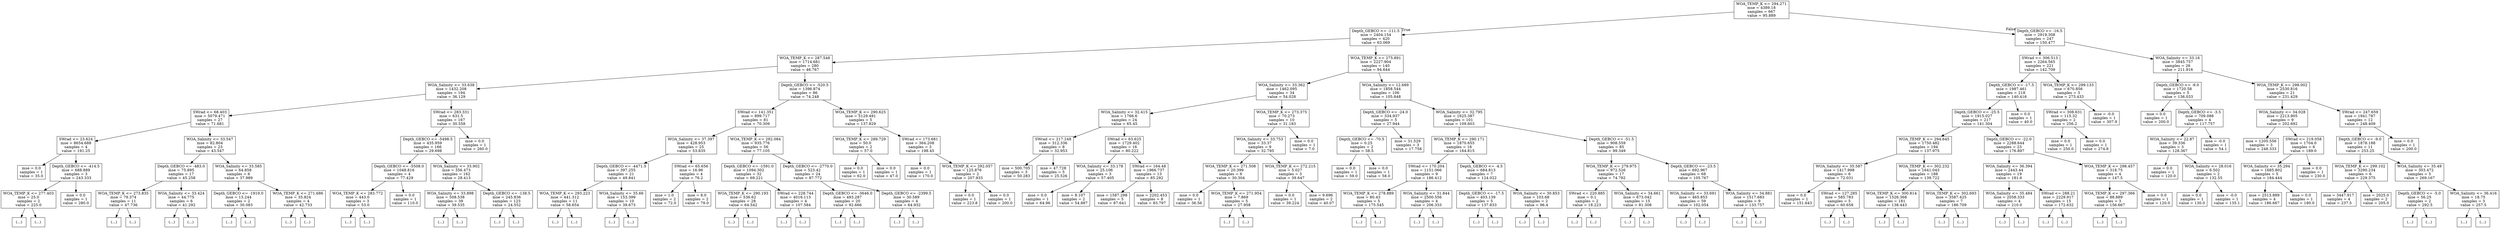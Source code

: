 digraph Tree {
node [shape=box] ;
0 [label="WOA_TEMP_K <= 294.271\nmse = 4389.18\nsamples = 667\nvalue = 95.889"] ;
1 [label="Depth_GEBCO <= -111.5\nmse = 2404.154\nsamples = 420\nvalue = 63.069"] ;
0 -> 1 [labeldistance=2.5, labelangle=45, headlabel="True"] ;
2 [label="WOA_TEMP_K <= 287.548\nmse = 1714.681\nsamples = 280\nvalue = 46.767"] ;
1 -> 2 ;
3 [label="WOA_Salinity <= 33.638\nmse = 1432.208\nsamples = 194\nvalue = 36.129"] ;
2 -> 3 ;
4 [label="SWrad <= 68.403\nmse = 5079.471\nsamples = 27\nvalue = 71.681"] ;
3 -> 4 ;
5 [label="SWrad <= 23.624\nmse = 8654.688\nsamples = 4\nvalue = 191.25"] ;
4 -> 5 ;
6 [label="mse = 0.0\nsamples = 1\nvalue = 35.0"] ;
5 -> 6 ;
7 [label="Depth_GEBCO <= -414.5\nmse = 688.889\nsamples = 3\nvalue = 243.333"] ;
5 -> 7 ;
8 [label="WOA_TEMP_K <= 277.403\nmse = 25.0\nsamples = 2\nvalue = 225.0"] ;
7 -> 8 ;
9 [label="(...)"] ;
8 -> 9 ;
10 [label="(...)"] ;
8 -> 10 ;
11 [label="mse = 0.0\nsamples = 1\nvalue = 280.0"] ;
7 -> 11 ;
12 [label="WOA_Salinity <= 33.547\nmse = 82.804\nsamples = 23\nvalue = 43.547"] ;
4 -> 12 ;
13 [label="Depth_GEBCO <= -483.0\nmse = 75.895\nsamples = 17\nvalue = 45.258"] ;
12 -> 13 ;
14 [label="WOA_TEMP_K <= 273.835\nmse = 79.374\nsamples = 11\nvalue = 47.736"] ;
13 -> 14 ;
15 [label="(...)"] ;
14 -> 15 ;
18 [label="(...)"] ;
14 -> 18 ;
29 [label="WOA_Salinity <= 33.424\nmse = 44.775\nsamples = 6\nvalue = 41.292"] ;
13 -> 29 ;
30 [label="(...)"] ;
29 -> 30 ;
35 [label="(...)"] ;
29 -> 35 ;
36 [label="WOA_Salinity <= 33.585\nmse = 64.858\nsamples = 6\nvalue = 37.989"] ;
12 -> 36 ;
37 [label="Depth_GEBCO <= -1919.0\nmse = 13.244\nsamples = 2\nvalue = 30.083"] ;
36 -> 37 ;
38 [label="(...)"] ;
37 -> 38 ;
39 [label="(...)"] ;
37 -> 39 ;
40 [label="WOA_TEMP_K <= 271.686\nmse = 35.824\nsamples = 4\nvalue = 42.733"] ;
36 -> 40 ;
41 [label="(...)"] ;
40 -> 41 ;
42 [label="(...)"] ;
40 -> 42 ;
47 [label="SWrad <= 283.331\nmse = 631.5\nsamples = 167\nvalue = 30.558"] ;
3 -> 47 ;
48 [label="Depth_GEBCO <= -5498.5\nmse = 435.959\nsamples = 166\nvalue = 29.698"] ;
47 -> 48 ;
49 [label="Depth_GEBCO <= -5508.0\nmse = 1048.816\nsamples = 4\nvalue = 77.429"] ;
48 -> 49 ;
50 [label="WOA_TEMP_K <= 283.772\nmse = 443.0\nsamples = 3\nvalue = 53.0"] ;
49 -> 50 ;
51 [label="(...)"] ;
50 -> 51 ;
52 [label="(...)"] ;
50 -> 52 ;
53 [label="mse = 0.0\nsamples = 1\nvalue = 110.0"] ;
49 -> 53 ;
54 [label="WOA_Salinity <= 33.902\nmse = 356.473\nsamples = 162\nvalue = 28.413"] ;
48 -> 54 ;
55 [label="WOA_Salinity <= 33.898\nmse = 508.538\nsamples = 39\nvalue = 39.535"] ;
54 -> 55 ;
56 [label="(...)"] ;
55 -> 56 ;
129 [label="(...)"] ;
55 -> 129 ;
130 [label="Depth_GEBCO <= -138.5\nmse = 245.836\nsamples = 123\nvalue = 24.552"] ;
54 -> 130 ;
131 [label="(...)"] ;
130 -> 131 ;
282 [label="(...)"] ;
130 -> 282 ;
299 [label="mse = 0.0\nsamples = 1\nvalue = 260.0"] ;
47 -> 299 ;
300 [label="Depth_GEBCO <= -520.5\nmse = 1396.874\nsamples = 86\nvalue = 74.248"] ;
2 -> 300 ;
301 [label="SWrad <= 141.351\nmse = 899.717\nsamples = 81\nvalue = 70.309"] ;
300 -> 301 ;
302 [label="WOA_Salinity <= 37.397\nmse = 428.953\nsamples = 25\nvalue = 53.835"] ;
301 -> 302 ;
303 [label="Depth_GEBCO <= -4471.5\nmse = 397.255\nsamples = 21\nvalue = 49.841"] ;
302 -> 303 ;
304 [label="WOA_TEMP_K <= 293.223\nmse = 441.312\nsamples = 11\nvalue = 58.654"] ;
303 -> 304 ;
305 [label="(...)"] ;
304 -> 305 ;
324 [label="(...)"] ;
304 -> 324 ;
325 [label="WOA_Salinity <= 35.66\nmse = 153.399\nsamples = 10\nvalue = 39.673"] ;
303 -> 325 ;
326 [label="(...)"] ;
325 -> 326 ;
329 [label="(...)"] ;
325 -> 329 ;
344 [label="SWrad <= 65.656\nmse = 16.96\nsamples = 4\nvalue = 76.2"] ;
302 -> 344 ;
345 [label="mse = 1.0\nsamples = 2\nvalue = 72.0"] ;
344 -> 345 ;
346 [label="mse = 8.0\nsamples = 2\nvalue = 79.0"] ;
344 -> 346 ;
347 [label="WOA_TEMP_K <= 292.084\nmse = 935.776\nsamples = 56\nvalue = 77.105"] ;
301 -> 347 ;
348 [label="Depth_GEBCO <= -1591.0\nmse = 1094.302\nsamples = 32\nvalue = 69.221"] ;
347 -> 348 ;
349 [label="WOA_TEMP_K <= 290.193\nmse = 536.62\nsamples = 28\nvalue = 64.542"] ;
348 -> 349 ;
350 [label="(...)"] ;
349 -> 350 ;
361 [label="(...)"] ;
349 -> 361 ;
394 [label="SWrad <= 228.744\nmse = 4016.113\nsamples = 4\nvalue = 107.584"] ;
348 -> 394 ;
395 [label="(...)"] ;
394 -> 395 ;
396 [label="(...)"] ;
394 -> 396 ;
397 [label="Depth_GEBCO <= -2770.0\nmse = 523.42\nsamples = 24\nvalue = 87.772"] ;
347 -> 397 ;
398 [label="Depth_GEBCO <= -3646.0\nmse = 493.287\nsamples = 20\nvalue = 92.666"] ;
397 -> 398 ;
399 [label="(...)"] ;
398 -> 399 ;
422 [label="(...)"] ;
398 -> 422 ;
433 [label="Depth_GEBCO <= -2399.5\nmse = 30.589\nsamples = 4\nvalue = 64.932"] ;
397 -> 433 ;
434 [label="(...)"] ;
433 -> 434 ;
435 [label="(...)"] ;
433 -> 435 ;
438 [label="WOA_TEMP_K <= 290.625\nmse = 5129.491\nsamples = 5\nvalue = 137.829"] ;
300 -> 438 ;
439 [label="WOA_TEMP_K <= 289.729\nmse = 50.0\nsamples = 2\nvalue = 57.0"] ;
438 -> 439 ;
440 [label="mse = 0.0\nsamples = 1\nvalue = 62.0"] ;
439 -> 440 ;
441 [label="mse = 0.0\nsamples = 1\nvalue = 47.0"] ;
439 -> 441 ;
442 [label="SWrad <= 173.681\nmse = 364.208\nsamples = 3\nvalue = 198.45"] ;
438 -> 442 ;
443 [label="mse = 0.0\nsamples = 1\nvalue = 170.0"] ;
442 -> 443 ;
444 [label="WOA_TEMP_K <= 292.057\nmse = 125.876\nsamples = 2\nvalue = 207.933"] ;
442 -> 444 ;
445 [label="mse = 0.0\nsamples = 1\nvalue = 223.8"] ;
444 -> 445 ;
446 [label="mse = 0.0\nsamples = 1\nvalue = 200.0"] ;
444 -> 446 ;
447 [label="WOA_TEMP_K <= 275.891\nmse = 2227.904\nsamples = 140\nvalue = 94.644"] ;
1 -> 447 ;
448 [label="WOA_Salinity <= 33.362\nmse = 1462.095\nsamples = 34\nvalue = 54.028"] ;
447 -> 448 ;
449 [label="WOA_Salinity <= 32.415\nmse = 1766.6\nsamples = 24\nvalue = 65.45"] ;
448 -> 449 ;
450 [label="SWrad <= 217.248\nmse = 312.336\nsamples = 8\nvalue = 32.953"] ;
449 -> 450 ;
451 [label="mse = 500.705\nsamples = 3\nvalue = 50.283"] ;
450 -> 451 ;
452 [label="mse = 47.728\nsamples = 5\nvalue = 25.526"] ;
450 -> 452 ;
453 [label="SWrad <= 63.625\nmse = 1729.402\nsamples = 16\nvalue = 80.222"] ;
449 -> 453 ;
454 [label="WOA_Salinity <= 33.178\nmse = 25.106\nsamples = 3\nvalue = 57.405"] ;
453 -> 454 ;
455 [label="mse = 0.0\nsamples = 1\nvalue = 64.96"] ;
454 -> 455 ;
456 [label="mse = 8.107\nsamples = 2\nvalue = 54.887"] ;
454 -> 456 ;
457 [label="SWrad <= 164.48\nmse = 1966.737\nsamples = 13\nvalue = 85.292"] ;
453 -> 457 ;
458 [label="mse = 1587.298\nsamples = 5\nvalue = 87.641"] ;
457 -> 458 ;
459 [label="mse = 2202.453\nsamples = 8\nvalue = 83.797"] ;
457 -> 459 ;
460 [label="WOA_TEMP_K <= 273.375\nmse = 70.273\nsamples = 10\nvalue = 31.183"] ;
448 -> 460 ;
461 [label="WOA_Salinity <= 33.753\nmse = 33.37\nsamples = 9\nvalue = 32.795"] ;
460 -> 461 ;
462 [label="WOA_TEMP_K <= 271.508\nmse = 20.399\nsamples = 6\nvalue = 30.304"] ;
461 -> 462 ;
463 [label="mse = 0.0\nsamples = 1\nvalue = 36.56"] ;
462 -> 463 ;
464 [label="WOA_TEMP_K <= 271.954\nmse = 7.869\nsamples = 5\nvalue = 27.958"] ;
462 -> 464 ;
465 [label="(...)"] ;
464 -> 465 ;
470 [label="(...)"] ;
464 -> 470 ;
471 [label="WOA_TEMP_K <= 272.215\nmse = 5.027\nsamples = 3\nvalue = 39.647"] ;
461 -> 471 ;
472 [label="mse = 0.0\nsamples = 1\nvalue = 39.224"] ;
471 -> 472 ;
473 [label="mse = 9.696\nsamples = 2\nvalue = 40.07"] ;
471 -> 473 ;
474 [label="mse = 0.0\nsamples = 1\nvalue = 7.0"] ;
460 -> 474 ;
475 [label="WOA_Salinity <= 12.689\nmse = 1858.544\nsamples = 106\nvalue = 105.848"] ;
447 -> 475 ;
476 [label="Depth_GEBCO <= -24.0\nmse = 334.937\nsamples = 5\nvalue = 27.944"] ;
475 -> 476 ;
477 [label="Depth_GEBCO <= -70.5\nmse = 0.25\nsamples = 2\nvalue = 58.5"] ;
476 -> 477 ;
478 [label="mse = 0.0\nsamples = 1\nvalue = 59.0"] ;
477 -> 478 ;
479 [label="mse = 0.0\nsamples = 1\nvalue = 58.0"] ;
477 -> 479 ;
480 [label="mse = 31.529\nsamples = 3\nvalue = 17.758"] ;
476 -> 480 ;
481 [label="WOA_Salinity <= 32.795\nmse = 1625.387\nsamples = 101\nvalue = 109.603"] ;
475 -> 481 ;
482 [label="WOA_TEMP_K <= 290.171\nmse = 1870.655\nsamples = 16\nvalue = 164.815"] ;
481 -> 482 ;
483 [label="SWrad <= 170.204\nmse = 1151.066\nsamples = 9\nvalue = 186.412"] ;
482 -> 483 ;
484 [label="WOA_TEMP_K <= 278.889\nmse = 80.43\nsamples = 5\nvalue = 175.545"] ;
483 -> 484 ;
485 [label="(...)"] ;
484 -> 485 ;
488 [label="(...)"] ;
484 -> 488 ;
491 [label="WOA_Salinity <= 31.844\nmse = 2500.556\nsamples = 4\nvalue = 206.333"] ;
483 -> 491 ;
492 [label="(...)"] ;
491 -> 492 ;
495 [label="(...)"] ;
491 -> 495 ;
498 [label="Depth_GEBCO <= -4.5\nmse = 684.813\nsamples = 7\nvalue = 124.022"] ;
482 -> 498 ;
499 [label="Depth_GEBCO <= -17.5\nmse = 403.139\nsamples = 5\nvalue = 137.833"] ;
498 -> 499 ;
500 [label="(...)"] ;
499 -> 500 ;
503 [label="(...)"] ;
499 -> 503 ;
508 [label="WOA_Salinity <= 30.853\nmse = 103.68\nsamples = 2\nvalue = 96.4"] ;
498 -> 508 ;
509 [label="(...)"] ;
508 -> 509 ;
510 [label="(...)"] ;
508 -> 510 ;
511 [label="Depth_GEBCO <= -51.5\nmse = 908.559\nsamples = 85\nvalue = 99.349"] ;
481 -> 511 ;
512 [label="WOA_TEMP_K <= 279.975\nmse = 972.526\nsamples = 17\nvalue = 74.782"] ;
511 -> 512 ;
513 [label="SWrad <= 220.885\nmse = 0.1\nsamples = 2\nvalue = 18.223"] ;
512 -> 513 ;
514 [label="(...)"] ;
513 -> 514 ;
515 [label="(...)"] ;
513 -> 515 ;
516 [label="WOA_Salinity <= 34.661\nmse = 673.042\nsamples = 15\nvalue = 81.308"] ;
512 -> 516 ;
517 [label="(...)"] ;
516 -> 517 ;
534 [label="(...)"] ;
516 -> 534 ;
545 [label="Depth_GEBCO <= -23.5\nmse = 692.967\nsamples = 68\nvalue = 105.767"] ;
511 -> 545 ;
546 [label="WOA_Salinity <= 33.691\nmse = 465.853\nsamples = 59\nvalue = 102.054"] ;
545 -> 546 ;
547 [label="(...)"] ;
546 -> 547 ;
558 [label="(...)"] ;
546 -> 558 ;
625 [label="WOA_Salinity <= 34.881\nmse = 1517.683\nsamples = 9\nvalue = 133.757"] ;
545 -> 625 ;
626 [label="(...)"] ;
625 -> 626 ;
637 [label="(...)"] ;
625 -> 637 ;
642 [label="Depth_GEBCO <= -16.5\nmse = 2919.308\nsamples = 247\nvalue = 150.477"] ;
0 -> 642 [labeldistance=2.5, labelangle=-45, headlabel="False"] ;
643 [label="SWrad <= 306.513\nmse = 2264.565\nsamples = 221\nvalue = 142.709"] ;
642 -> 643 ;
644 [label="Depth_GEBCO <= -17.5\nmse = 1987.461\nsamples = 218\nvalue = 140.416"] ;
643 -> 644 ;
645 [label="Depth_GEBCO <= -25.5\nmse = 1915.027\nsamples = 217\nvalue = 141.304"] ;
644 -> 645 ;
646 [label="WOA_TEMP_K <= 294.645\nmse = 1750.482\nsamples = 194\nvalue = 137.975"] ;
645 -> 646 ;
647 [label="WOA_Salinity <= 35.587\nmse = 1417.998\nsamples = 6\nvalue = 72.031"] ;
646 -> 647 ;
648 [label="mse = 0.0\nsamples = 1\nvalue = 151.643"] ;
647 -> 648 ;
649 [label="SWrad <= 127.285\nmse = 585.783\nsamples = 5\nvalue = 60.658"] ;
647 -> 649 ;
650 [label="(...)"] ;
649 -> 650 ;
651 [label="(...)"] ;
649 -> 651 ;
656 [label="WOA_TEMP_K <= 302.232\nmse = 1641.043\nsamples = 188\nvalue = 139.722"] ;
646 -> 656 ;
657 [label="WOA_TEMP_K <= 300.814\nmse = 1526.368\nsamples = 181\nvalue = 138.443"] ;
656 -> 657 ;
658 [label="(...)"] ;
657 -> 658 ;
913 [label="(...)"] ;
657 -> 913 ;
960 [label="WOA_TEMP_K <= 302.693\nmse = 3587.425\nsamples = 7\nvalue = 186.709"] ;
656 -> 960 ;
961 [label="(...)"] ;
960 -> 961 ;
968 [label="(...)"] ;
960 -> 968 ;
971 [label="Depth_GEBCO <= -22.0\nmse = 2288.644\nsamples = 23\nvalue = 176.897"] ;
645 -> 971 ;
972 [label="WOA_Salinity <= 36.394\nmse = 2443.44\nsamples = 19\nvalue = 181.6"] ;
971 -> 972 ;
973 [label="WOA_Salinity <= 35.484\nmse = 2058.333\nsamples = 4\nvalue = 210.0"] ;
972 -> 973 ;
974 [label="(...)"] ;
973 -> 974 ;
975 [label="(...)"] ;
973 -> 975 ;
976 [label="SWrad <= 288.21\nmse = 2229.917\nsamples = 15\nvalue = 172.632"] ;
972 -> 976 ;
977 [label="(...)"] ;
976 -> 977 ;
986 [label="(...)"] ;
976 -> 986 ;
987 [label="WOA_TEMP_K <= 298.457\nmse = 318.75\nsamples = 4\nvalue = 147.5"] ;
971 -> 987 ;
988 [label="WOA_TEMP_K <= 297.366\nmse = 88.889\nsamples = 3\nvalue = 156.667"] ;
987 -> 988 ;
989 [label="(...)"] ;
988 -> 989 ;
990 [label="(...)"] ;
988 -> 990 ;
991 [label="mse = 0.0\nsamples = 1\nvalue = 120.0"] ;
987 -> 991 ;
992 [label="mse = 0.0\nsamples = 1\nvalue = 40.0"] ;
644 -> 992 ;
993 [label="WOA_TEMP_K <= 299.133\nmse = 670.856\nsamples = 3\nvalue = 273.433"] ;
643 -> 993 ;
994 [label="SWrad <= 308.631\nmse = 115.32\nsamples = 2\nvalue = 256.2"] ;
993 -> 994 ;
995 [label="mse = 0.0\nsamples = 1\nvalue = 250.0"] ;
994 -> 995 ;
996 [label="mse = 0.0\nsamples = 1\nvalue = 274.8"] ;
994 -> 996 ;
997 [label="mse = -0.0\nsamples = 1\nvalue = 307.9"] ;
993 -> 997 ;
998 [label="WOA_Salinity <= 33.16\nmse = 3845.757\nsamples = 26\nvalue = 211.916"] ;
642 -> 998 ;
999 [label="Depth_GEBCO <= -9.0\nmse = 1720.58\nsamples = 5\nvalue = 136.033"] ;
998 -> 999 ;
1000 [label="mse = 0.0\nsamples = 1\nvalue = 200.0"] ;
999 -> 1000 ;
1001 [label="Depth_GEBCO <= -3.5\nmse = 709.088\nsamples = 4\nvalue = 117.757"] ;
999 -> 1001 ;
1002 [label="WOA_Salinity <= 22.87\nmse = 39.336\nsamples = 3\nvalue = 128.367"] ;
1001 -> 1002 ;
1003 [label="mse = 0.0\nsamples = 1\nvalue = 120.0"] ;
1002 -> 1003 ;
1004 [label="WOA_Salinity <= 28.016\nmse = 6.502\nsamples = 2\nvalue = 132.55"] ;
1002 -> 1004 ;
1005 [label="mse = 0.0\nsamples = 1\nvalue = 130.0"] ;
1004 -> 1005 ;
1006 [label="mse = -0.0\nsamples = 1\nvalue = 135.1"] ;
1004 -> 1006 ;
1007 [label="mse = -0.0\nsamples = 1\nvalue = 54.1"] ;
1001 -> 1007 ;
1008 [label="WOA_TEMP_K <= 298.002\nmse = 2530.816\nsamples = 21\nvalue = 231.429"] ;
998 -> 1008 ;
1009 [label="WOA_Salinity <= 34.028\nmse = 2213.905\nsamples = 9\nvalue = 202.692"] ;
1008 -> 1009 ;
1010 [label="mse = 1205.556\nsamples = 3\nvalue = 248.333"] ;
1009 -> 1010 ;
1011 [label="SWrad <= 219.058\nmse = 1704.0\nsamples = 6\nvalue = 189.0"] ;
1009 -> 1011 ;
1012 [label="WOA_Salinity <= 35.294\nmse = 1685.802\nsamples = 5\nvalue = 184.444"] ;
1011 -> 1012 ;
1013 [label="mse = 2513.889\nsamples = 4\nvalue = 186.667"] ;
1012 -> 1013 ;
1014 [label="mse = 0.0\nsamples = 1\nvalue = 180.0"] ;
1012 -> 1014 ;
1015 [label="mse = 0.0\nsamples = 1\nvalue = 230.0"] ;
1011 -> 1015 ;
1016 [label="SWrad <= 247.659\nmse = 1941.787\nsamples = 12\nvalue = 248.409"] ;
1008 -> 1016 ;
1017 [label="Depth_GEBCO <= -9.0\nmse = 1878.188\nsamples = 11\nvalue = 253.25"] ;
1016 -> 1017 ;
1018 [label="WOA_TEMP_K <= 299.102\nmse = 3290.234\nsamples = 6\nvalue = 229.375"] ;
1017 -> 1018 ;
1019 [label="mse = 3447.917\nsamples = 4\nvalue = 237.5"] ;
1018 -> 1019 ;
1020 [label="mse = 2025.0\nsamples = 2\nvalue = 205.0"] ;
1018 -> 1020 ;
1021 [label="WOA_Salinity <= 35.49\nmse = 303.472\nsamples = 5\nvalue = 269.167"] ;
1017 -> 1021 ;
1022 [label="Depth_GEBCO <= -5.0\nmse = 56.25\nsamples = 2\nvalue = 292.5"] ;
1021 -> 1022 ;
1023 [label="(...)"] ;
1022 -> 1023 ;
1024 [label="(...)"] ;
1022 -> 1024 ;
1025 [label="WOA_Salinity <= 36.416\nmse = 18.75\nsamples = 3\nvalue = 257.5"] ;
1021 -> 1025 ;
1026 [label="(...)"] ;
1025 -> 1026 ;
1027 [label="(...)"] ;
1025 -> 1027 ;
1028 [label="mse = 0.0\nsamples = 1\nvalue = 200.0"] ;
1016 -> 1028 ;
}